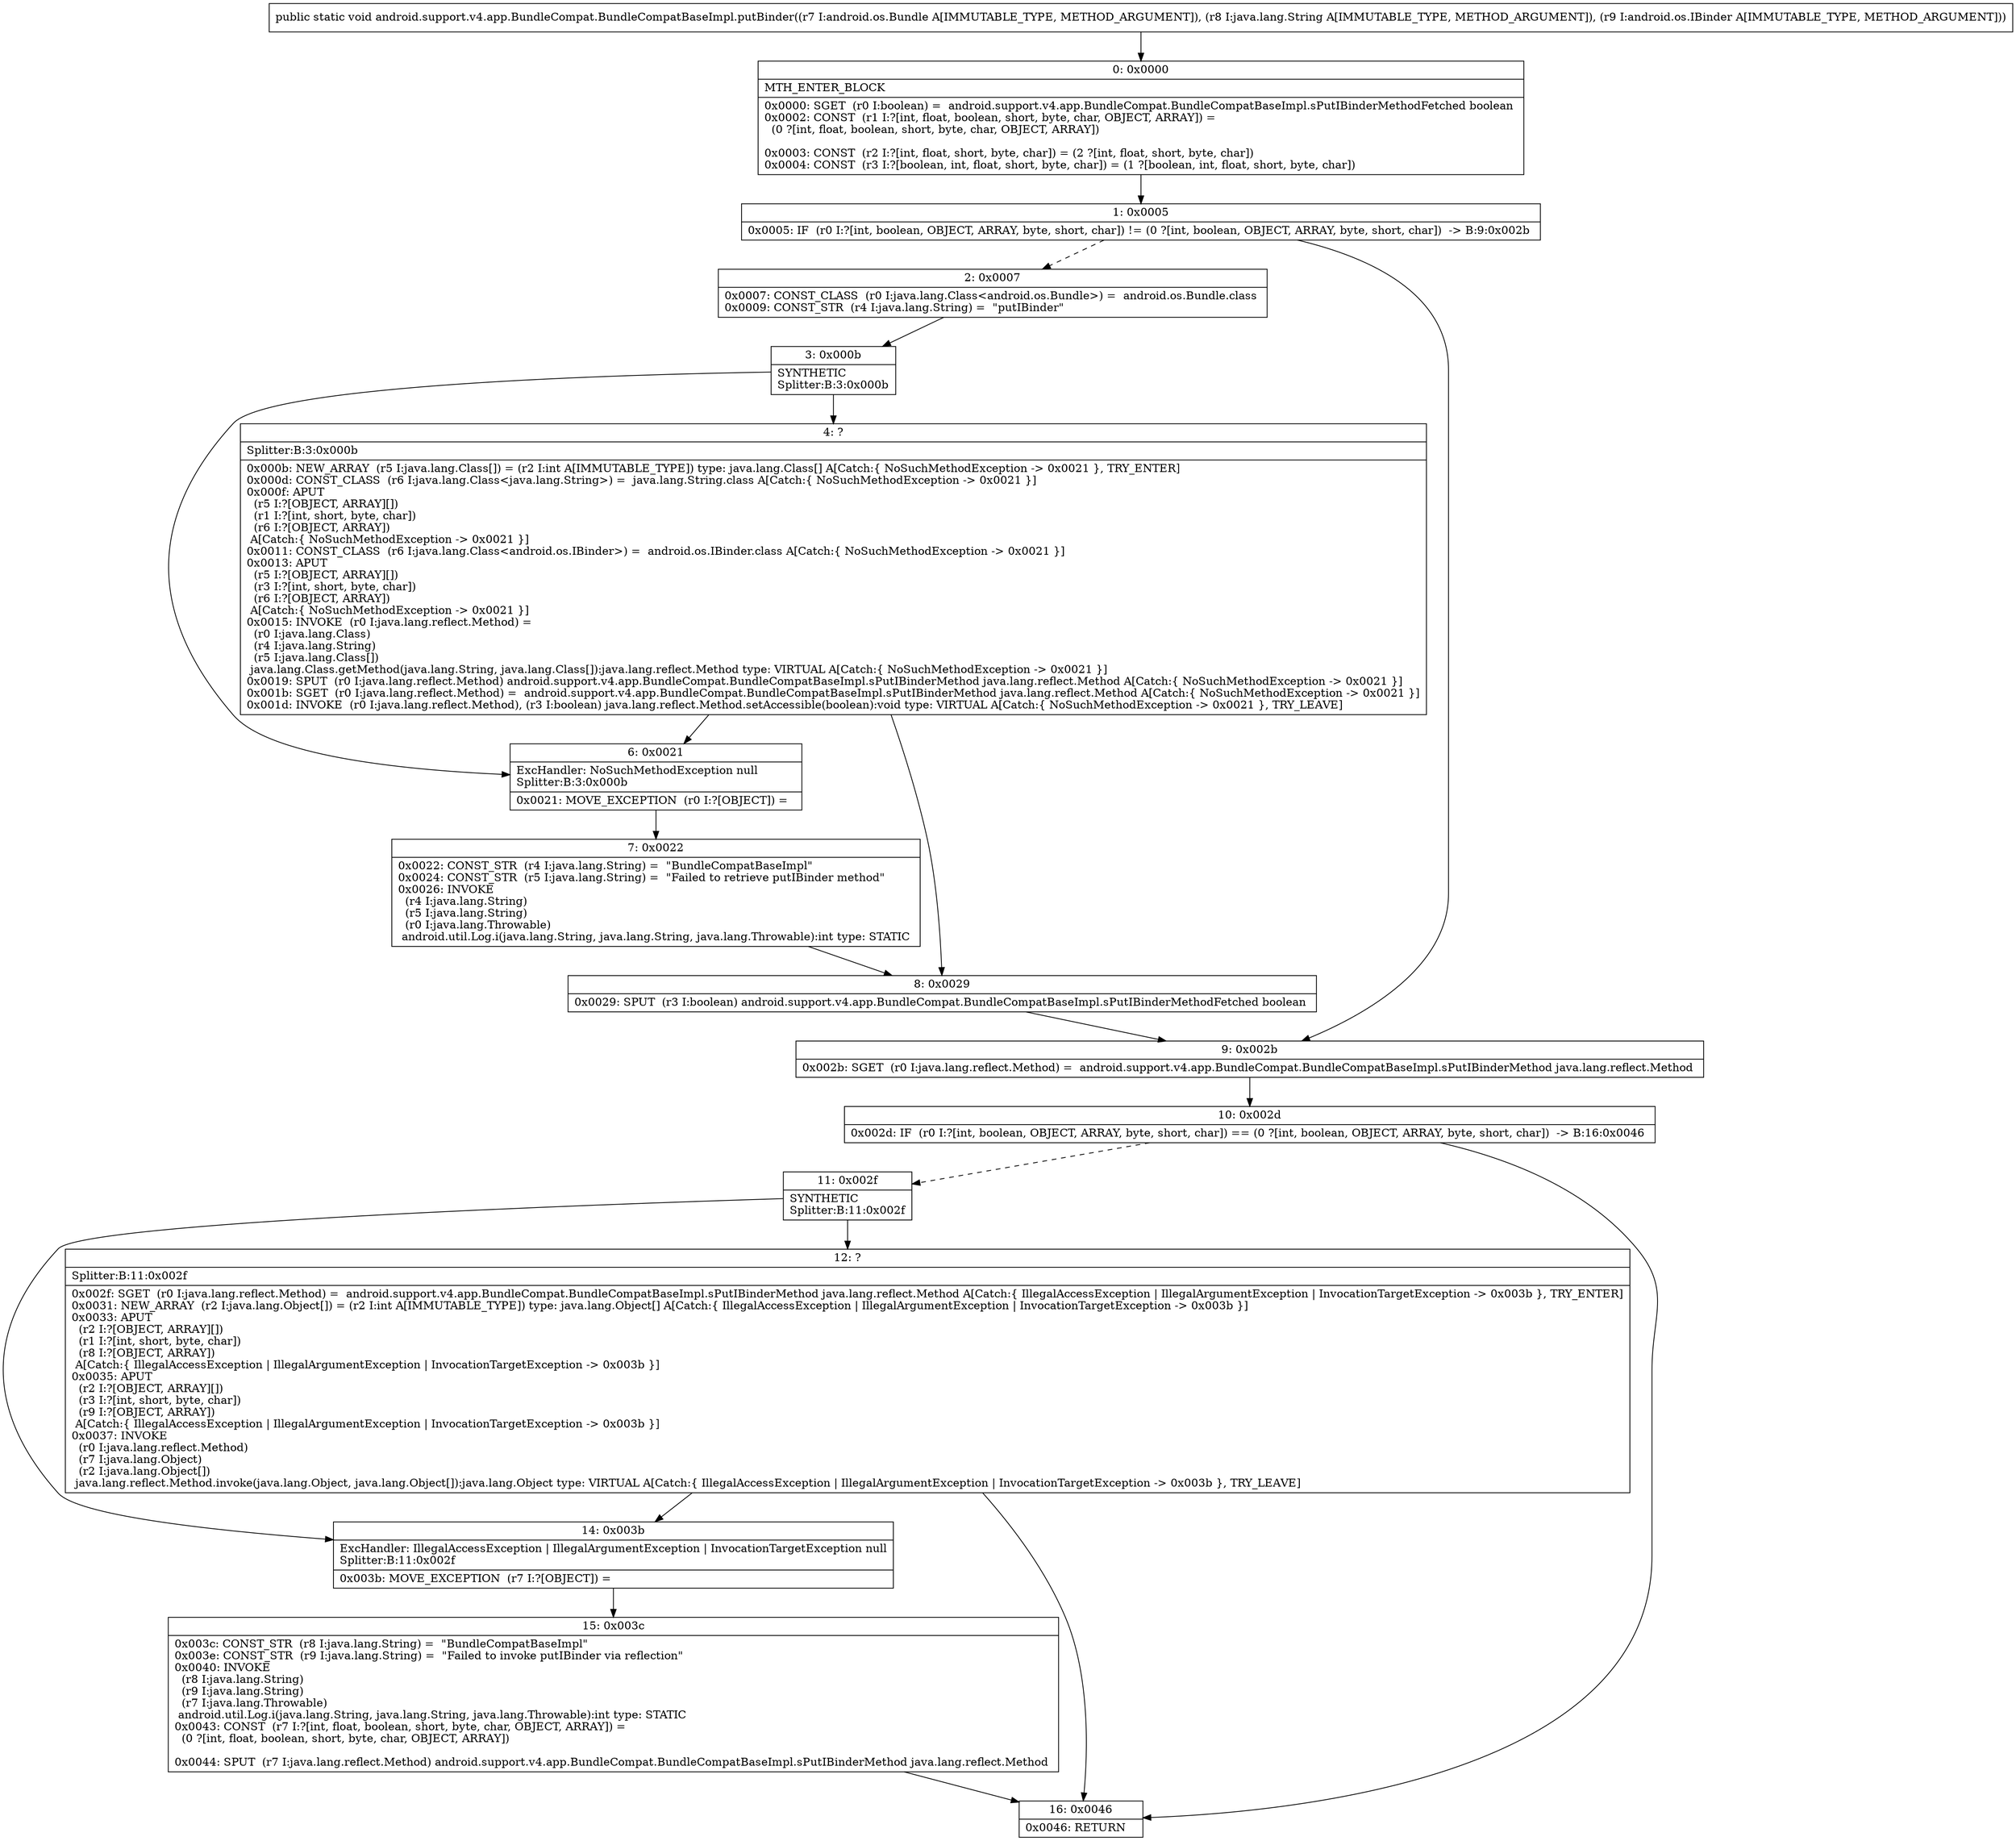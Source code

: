 digraph "CFG forandroid.support.v4.app.BundleCompat.BundleCompatBaseImpl.putBinder(Landroid\/os\/Bundle;Ljava\/lang\/String;Landroid\/os\/IBinder;)V" {
Node_0 [shape=record,label="{0\:\ 0x0000|MTH_ENTER_BLOCK\l|0x0000: SGET  (r0 I:boolean) =  android.support.v4.app.BundleCompat.BundleCompatBaseImpl.sPutIBinderMethodFetched boolean \l0x0002: CONST  (r1 I:?[int, float, boolean, short, byte, char, OBJECT, ARRAY]) = \l  (0 ?[int, float, boolean, short, byte, char, OBJECT, ARRAY])\l \l0x0003: CONST  (r2 I:?[int, float, short, byte, char]) = (2 ?[int, float, short, byte, char]) \l0x0004: CONST  (r3 I:?[boolean, int, float, short, byte, char]) = (1 ?[boolean, int, float, short, byte, char]) \l}"];
Node_1 [shape=record,label="{1\:\ 0x0005|0x0005: IF  (r0 I:?[int, boolean, OBJECT, ARRAY, byte, short, char]) != (0 ?[int, boolean, OBJECT, ARRAY, byte, short, char])  \-\> B:9:0x002b \l}"];
Node_2 [shape=record,label="{2\:\ 0x0007|0x0007: CONST_CLASS  (r0 I:java.lang.Class\<android.os.Bundle\>) =  android.os.Bundle.class \l0x0009: CONST_STR  (r4 I:java.lang.String) =  \"putIBinder\" \l}"];
Node_3 [shape=record,label="{3\:\ 0x000b|SYNTHETIC\lSplitter:B:3:0x000b\l}"];
Node_4 [shape=record,label="{4\:\ ?|Splitter:B:3:0x000b\l|0x000b: NEW_ARRAY  (r5 I:java.lang.Class[]) = (r2 I:int A[IMMUTABLE_TYPE]) type: java.lang.Class[] A[Catch:\{ NoSuchMethodException \-\> 0x0021 \}, TRY_ENTER]\l0x000d: CONST_CLASS  (r6 I:java.lang.Class\<java.lang.String\>) =  java.lang.String.class A[Catch:\{ NoSuchMethodException \-\> 0x0021 \}]\l0x000f: APUT  \l  (r5 I:?[OBJECT, ARRAY][])\l  (r1 I:?[int, short, byte, char])\l  (r6 I:?[OBJECT, ARRAY])\l A[Catch:\{ NoSuchMethodException \-\> 0x0021 \}]\l0x0011: CONST_CLASS  (r6 I:java.lang.Class\<android.os.IBinder\>) =  android.os.IBinder.class A[Catch:\{ NoSuchMethodException \-\> 0x0021 \}]\l0x0013: APUT  \l  (r5 I:?[OBJECT, ARRAY][])\l  (r3 I:?[int, short, byte, char])\l  (r6 I:?[OBJECT, ARRAY])\l A[Catch:\{ NoSuchMethodException \-\> 0x0021 \}]\l0x0015: INVOKE  (r0 I:java.lang.reflect.Method) = \l  (r0 I:java.lang.Class)\l  (r4 I:java.lang.String)\l  (r5 I:java.lang.Class[])\l java.lang.Class.getMethod(java.lang.String, java.lang.Class[]):java.lang.reflect.Method type: VIRTUAL A[Catch:\{ NoSuchMethodException \-\> 0x0021 \}]\l0x0019: SPUT  (r0 I:java.lang.reflect.Method) android.support.v4.app.BundleCompat.BundleCompatBaseImpl.sPutIBinderMethod java.lang.reflect.Method A[Catch:\{ NoSuchMethodException \-\> 0x0021 \}]\l0x001b: SGET  (r0 I:java.lang.reflect.Method) =  android.support.v4.app.BundleCompat.BundleCompatBaseImpl.sPutIBinderMethod java.lang.reflect.Method A[Catch:\{ NoSuchMethodException \-\> 0x0021 \}]\l0x001d: INVOKE  (r0 I:java.lang.reflect.Method), (r3 I:boolean) java.lang.reflect.Method.setAccessible(boolean):void type: VIRTUAL A[Catch:\{ NoSuchMethodException \-\> 0x0021 \}, TRY_LEAVE]\l}"];
Node_6 [shape=record,label="{6\:\ 0x0021|ExcHandler: NoSuchMethodException null\lSplitter:B:3:0x000b\l|0x0021: MOVE_EXCEPTION  (r0 I:?[OBJECT]) =  \l}"];
Node_7 [shape=record,label="{7\:\ 0x0022|0x0022: CONST_STR  (r4 I:java.lang.String) =  \"BundleCompatBaseImpl\" \l0x0024: CONST_STR  (r5 I:java.lang.String) =  \"Failed to retrieve putIBinder method\" \l0x0026: INVOKE  \l  (r4 I:java.lang.String)\l  (r5 I:java.lang.String)\l  (r0 I:java.lang.Throwable)\l android.util.Log.i(java.lang.String, java.lang.String, java.lang.Throwable):int type: STATIC \l}"];
Node_8 [shape=record,label="{8\:\ 0x0029|0x0029: SPUT  (r3 I:boolean) android.support.v4.app.BundleCompat.BundleCompatBaseImpl.sPutIBinderMethodFetched boolean \l}"];
Node_9 [shape=record,label="{9\:\ 0x002b|0x002b: SGET  (r0 I:java.lang.reflect.Method) =  android.support.v4.app.BundleCompat.BundleCompatBaseImpl.sPutIBinderMethod java.lang.reflect.Method \l}"];
Node_10 [shape=record,label="{10\:\ 0x002d|0x002d: IF  (r0 I:?[int, boolean, OBJECT, ARRAY, byte, short, char]) == (0 ?[int, boolean, OBJECT, ARRAY, byte, short, char])  \-\> B:16:0x0046 \l}"];
Node_11 [shape=record,label="{11\:\ 0x002f|SYNTHETIC\lSplitter:B:11:0x002f\l}"];
Node_12 [shape=record,label="{12\:\ ?|Splitter:B:11:0x002f\l|0x002f: SGET  (r0 I:java.lang.reflect.Method) =  android.support.v4.app.BundleCompat.BundleCompatBaseImpl.sPutIBinderMethod java.lang.reflect.Method A[Catch:\{ IllegalAccessException \| IllegalArgumentException \| InvocationTargetException \-\> 0x003b \}, TRY_ENTER]\l0x0031: NEW_ARRAY  (r2 I:java.lang.Object[]) = (r2 I:int A[IMMUTABLE_TYPE]) type: java.lang.Object[] A[Catch:\{ IllegalAccessException \| IllegalArgumentException \| InvocationTargetException \-\> 0x003b \}]\l0x0033: APUT  \l  (r2 I:?[OBJECT, ARRAY][])\l  (r1 I:?[int, short, byte, char])\l  (r8 I:?[OBJECT, ARRAY])\l A[Catch:\{ IllegalAccessException \| IllegalArgumentException \| InvocationTargetException \-\> 0x003b \}]\l0x0035: APUT  \l  (r2 I:?[OBJECT, ARRAY][])\l  (r3 I:?[int, short, byte, char])\l  (r9 I:?[OBJECT, ARRAY])\l A[Catch:\{ IllegalAccessException \| IllegalArgumentException \| InvocationTargetException \-\> 0x003b \}]\l0x0037: INVOKE  \l  (r0 I:java.lang.reflect.Method)\l  (r7 I:java.lang.Object)\l  (r2 I:java.lang.Object[])\l java.lang.reflect.Method.invoke(java.lang.Object, java.lang.Object[]):java.lang.Object type: VIRTUAL A[Catch:\{ IllegalAccessException \| IllegalArgumentException \| InvocationTargetException \-\> 0x003b \}, TRY_LEAVE]\l}"];
Node_14 [shape=record,label="{14\:\ 0x003b|ExcHandler: IllegalAccessException \| IllegalArgumentException \| InvocationTargetException null\lSplitter:B:11:0x002f\l|0x003b: MOVE_EXCEPTION  (r7 I:?[OBJECT]) =  \l}"];
Node_15 [shape=record,label="{15\:\ 0x003c|0x003c: CONST_STR  (r8 I:java.lang.String) =  \"BundleCompatBaseImpl\" \l0x003e: CONST_STR  (r9 I:java.lang.String) =  \"Failed to invoke putIBinder via reflection\" \l0x0040: INVOKE  \l  (r8 I:java.lang.String)\l  (r9 I:java.lang.String)\l  (r7 I:java.lang.Throwable)\l android.util.Log.i(java.lang.String, java.lang.String, java.lang.Throwable):int type: STATIC \l0x0043: CONST  (r7 I:?[int, float, boolean, short, byte, char, OBJECT, ARRAY]) = \l  (0 ?[int, float, boolean, short, byte, char, OBJECT, ARRAY])\l \l0x0044: SPUT  (r7 I:java.lang.reflect.Method) android.support.v4.app.BundleCompat.BundleCompatBaseImpl.sPutIBinderMethod java.lang.reflect.Method \l}"];
Node_16 [shape=record,label="{16\:\ 0x0046|0x0046: RETURN   \l}"];
MethodNode[shape=record,label="{public static void android.support.v4.app.BundleCompat.BundleCompatBaseImpl.putBinder((r7 I:android.os.Bundle A[IMMUTABLE_TYPE, METHOD_ARGUMENT]), (r8 I:java.lang.String A[IMMUTABLE_TYPE, METHOD_ARGUMENT]), (r9 I:android.os.IBinder A[IMMUTABLE_TYPE, METHOD_ARGUMENT])) }"];
MethodNode -> Node_0;
Node_0 -> Node_1;
Node_1 -> Node_2[style=dashed];
Node_1 -> Node_9;
Node_2 -> Node_3;
Node_3 -> Node_4;
Node_3 -> Node_6;
Node_4 -> Node_6;
Node_4 -> Node_8;
Node_6 -> Node_7;
Node_7 -> Node_8;
Node_8 -> Node_9;
Node_9 -> Node_10;
Node_10 -> Node_11[style=dashed];
Node_10 -> Node_16;
Node_11 -> Node_12;
Node_11 -> Node_14;
Node_12 -> Node_14;
Node_12 -> Node_16;
Node_14 -> Node_15;
Node_15 -> Node_16;
}

